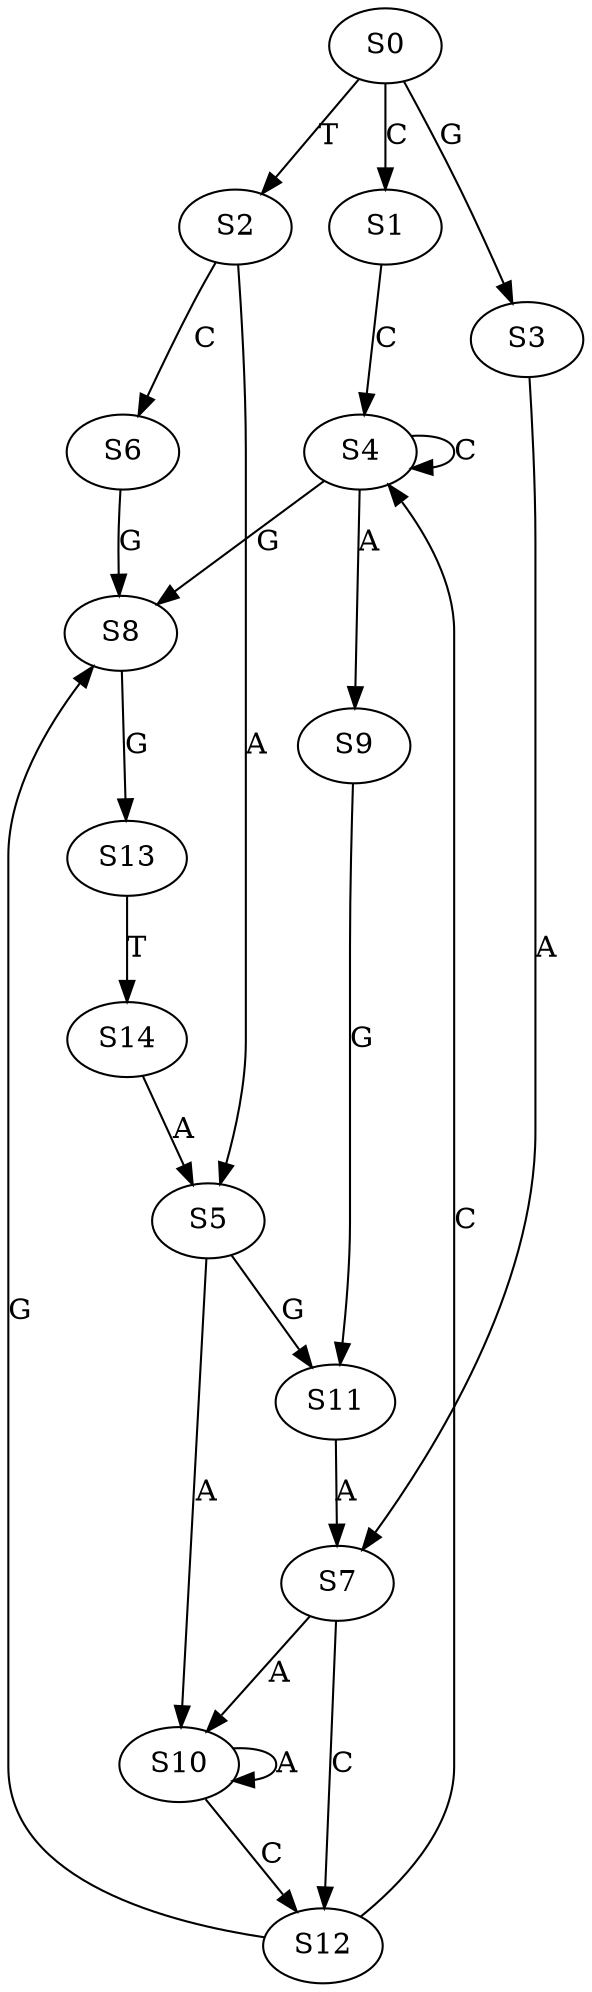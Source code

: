 strict digraph  {
	S0 -> S1 [ label = C ];
	S0 -> S2 [ label = T ];
	S0 -> S3 [ label = G ];
	S1 -> S4 [ label = C ];
	S2 -> S5 [ label = A ];
	S2 -> S6 [ label = C ];
	S3 -> S7 [ label = A ];
	S4 -> S8 [ label = G ];
	S4 -> S9 [ label = A ];
	S4 -> S4 [ label = C ];
	S5 -> S10 [ label = A ];
	S5 -> S11 [ label = G ];
	S6 -> S8 [ label = G ];
	S7 -> S10 [ label = A ];
	S7 -> S12 [ label = C ];
	S8 -> S13 [ label = G ];
	S9 -> S11 [ label = G ];
	S10 -> S10 [ label = A ];
	S10 -> S12 [ label = C ];
	S11 -> S7 [ label = A ];
	S12 -> S8 [ label = G ];
	S12 -> S4 [ label = C ];
	S13 -> S14 [ label = T ];
	S14 -> S5 [ label = A ];
}
